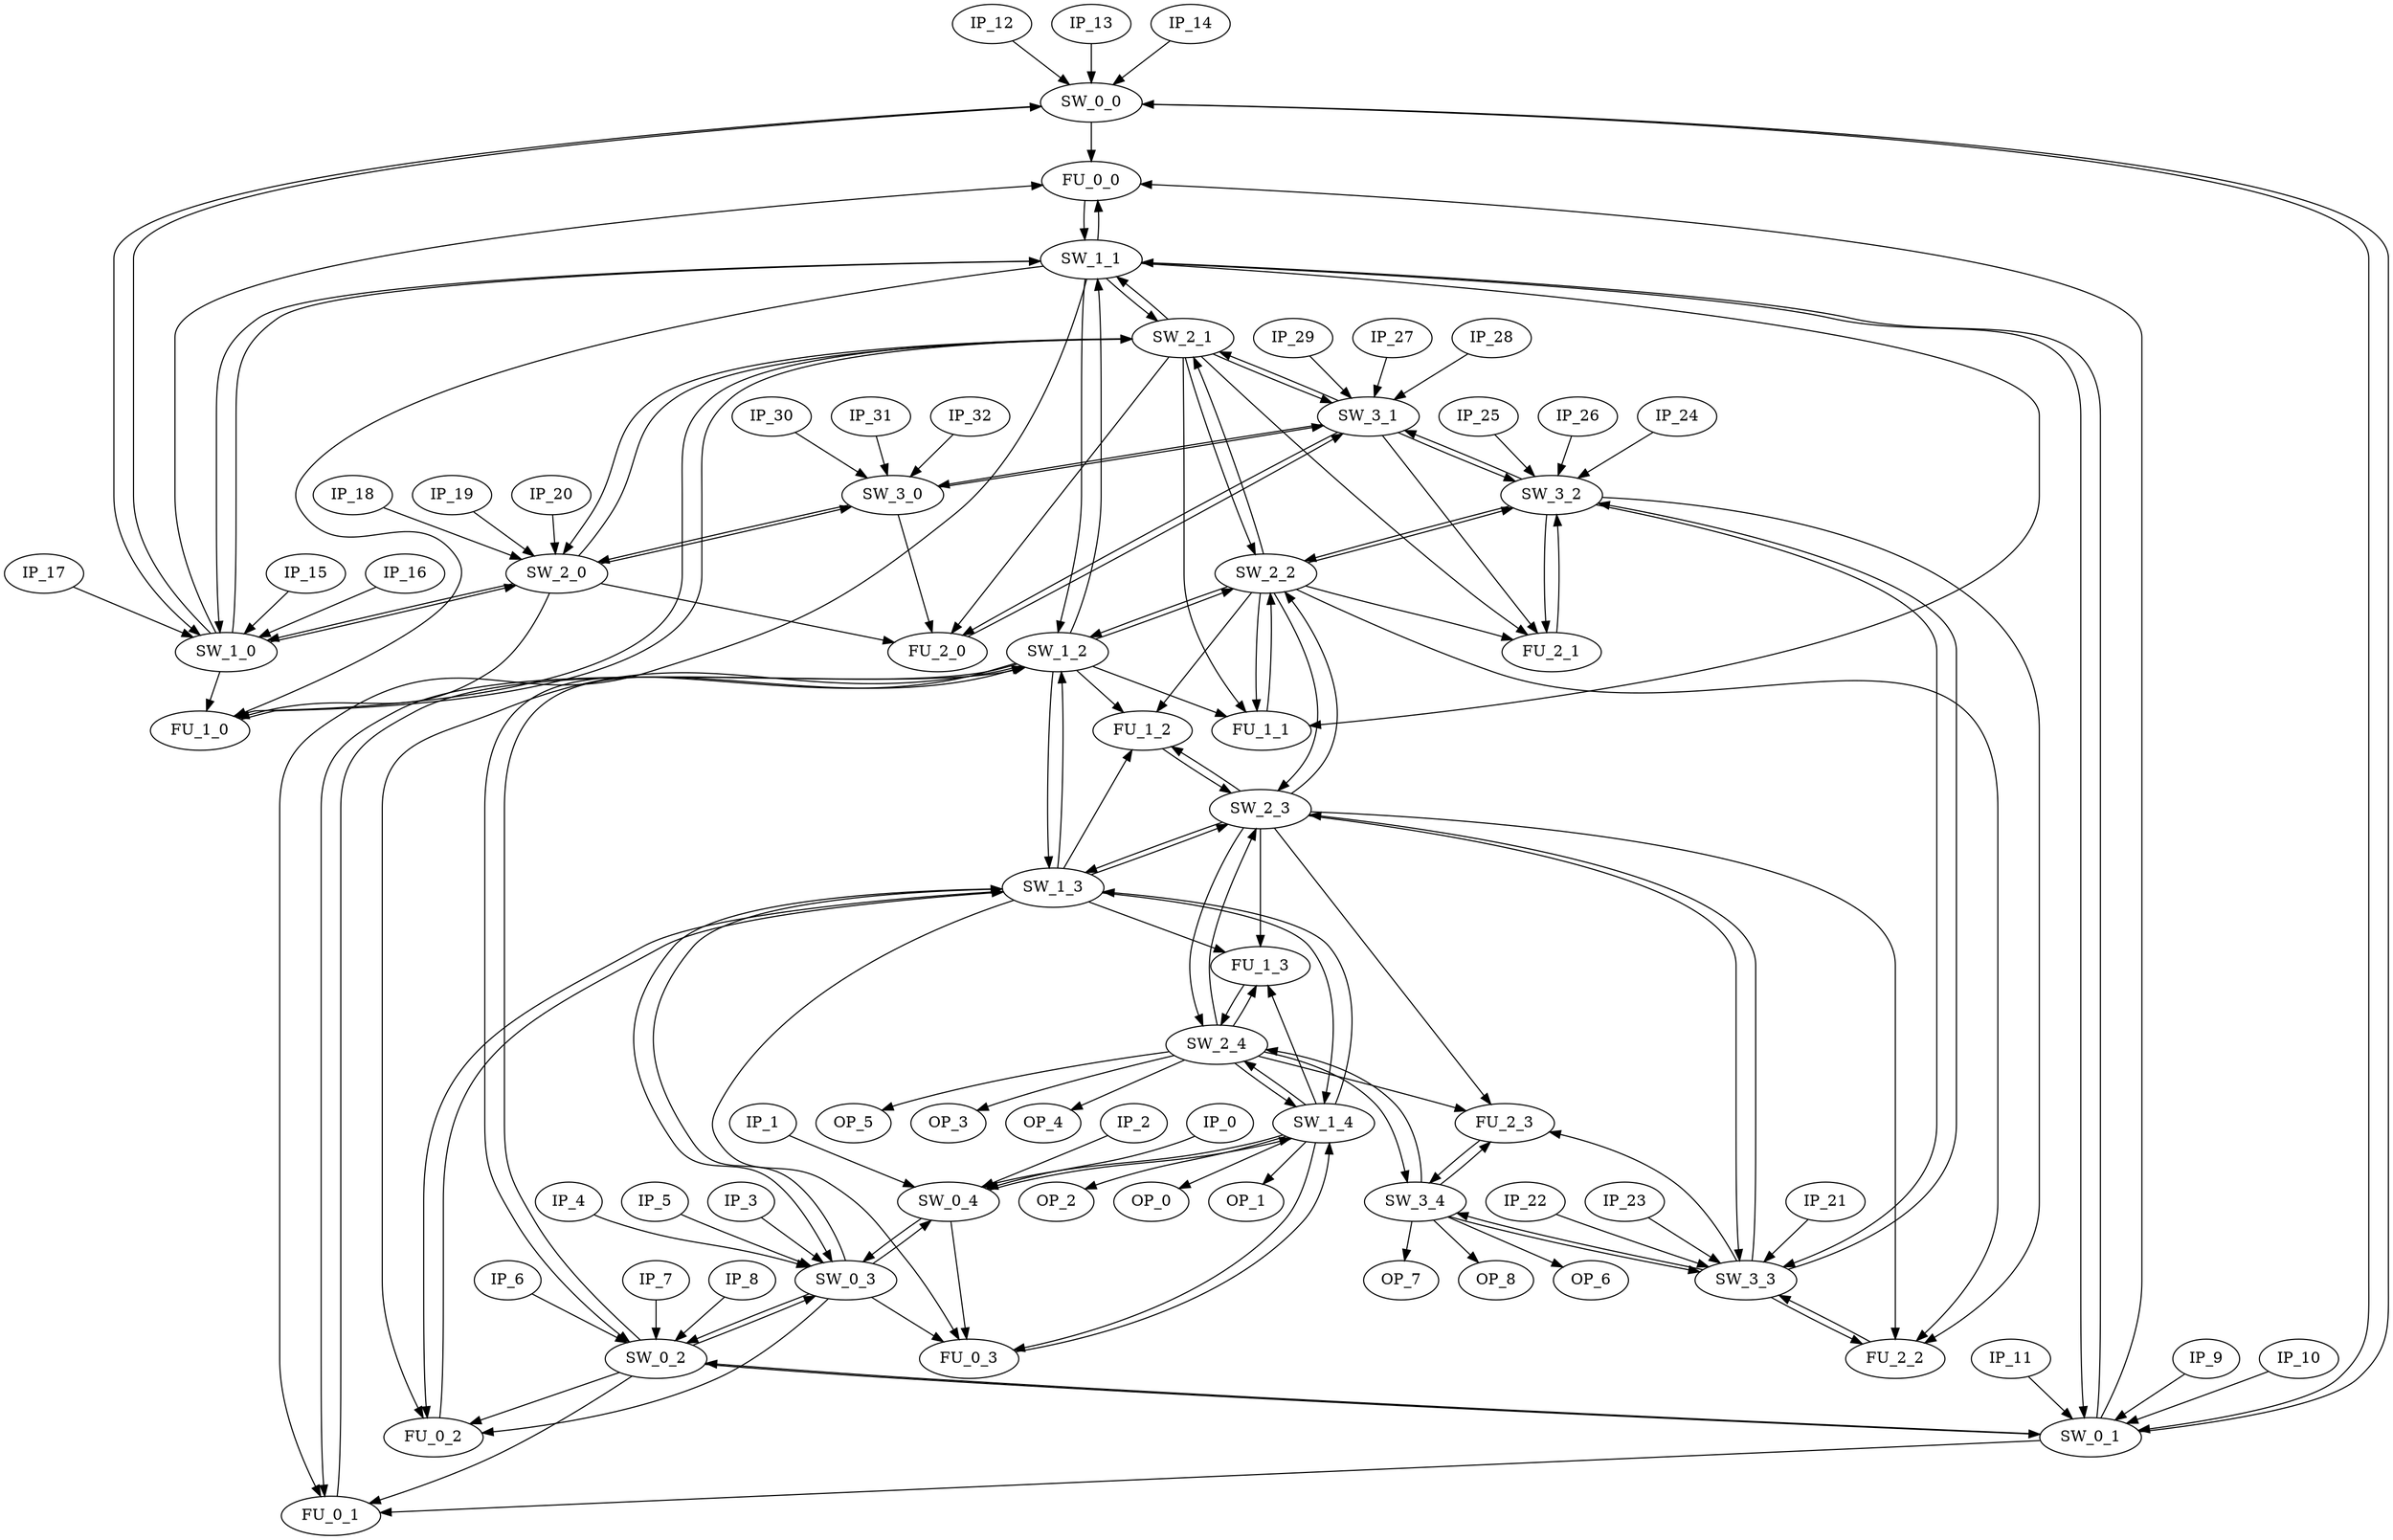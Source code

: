 Digraph G { 
SW_0_0 -> FU_0_0;
SW_0_0 -> SW_1_0;
SW_0_0 -> SW_0_1;
SW_0_1 -> FU_0_0;
SW_0_1 -> FU_0_1;
SW_0_1 -> SW_0_0;
SW_0_1 -> SW_1_1;
SW_0_1 -> SW_0_2;
SW_0_2 -> FU_0_1;
SW_0_2 -> FU_0_2;
SW_0_2 -> SW_0_1;
SW_0_2 -> SW_1_2;
SW_0_2 -> SW_0_3;
SW_0_3 -> FU_0_2;
SW_0_3 -> FU_0_3;
SW_0_3 -> SW_0_2;
SW_0_3 -> SW_1_3;
SW_0_3 -> SW_0_4;
SW_0_4 -> FU_0_3;
SW_0_4 -> SW_0_3;
SW_0_4 -> SW_1_4;
SW_1_0 -> FU_0_0;
SW_1_0 -> FU_1_0;
SW_1_0 -> SW_0_0;
SW_1_0 -> SW_2_0;
SW_1_0 -> SW_1_1;
SW_1_1 -> FU_0_0;
SW_1_1 -> FU_0_1;
SW_1_1 -> FU_1_0;
SW_1_1 -> FU_1_1;
SW_1_1 -> SW_0_1;
SW_1_1 -> SW_1_0;
SW_1_1 -> SW_2_1;
SW_1_1 -> SW_1_2;
SW_1_2 -> FU_0_1;
SW_1_2 -> FU_0_2;
SW_1_2 -> FU_1_1;
SW_1_2 -> FU_1_2;
SW_1_2 -> SW_0_2;
SW_1_2 -> SW_1_1;
SW_1_2 -> SW_2_2;
SW_1_2 -> SW_1_3;
SW_1_3 -> FU_0_2;
SW_1_3 -> FU_0_3;
SW_1_3 -> FU_1_2;
SW_1_3 -> FU_1_3;
SW_1_3 -> SW_0_3;
SW_1_3 -> SW_1_2;
SW_1_3 -> SW_2_3;
SW_1_3 -> SW_1_4;
SW_1_4 -> FU_0_3;
SW_1_4 -> FU_1_3;
SW_1_4 -> SW_0_4;
SW_1_4 -> SW_1_3;
SW_1_4 -> SW_2_4;
SW_1_4 -> OP_0;
SW_1_4 -> OP_1;
SW_1_4 -> OP_2;
SW_2_0 -> FU_1_0;
SW_2_0 -> FU_2_0;
SW_2_0 -> SW_1_0;
SW_2_0 -> SW_3_0;
SW_2_0 -> SW_2_1;
SW_2_1 -> FU_1_0;
SW_2_1 -> FU_1_1;
SW_2_1 -> FU_2_0;
SW_2_1 -> FU_2_1;
SW_2_1 -> SW_1_1;
SW_2_1 -> SW_2_0;
SW_2_1 -> SW_3_1;
SW_2_1 -> SW_2_2;
SW_2_2 -> FU_1_1;
SW_2_2 -> FU_1_2;
SW_2_2 -> FU_2_1;
SW_2_2 -> FU_2_2;
SW_2_2 -> SW_1_2;
SW_2_2 -> SW_2_1;
SW_2_2 -> SW_3_2;
SW_2_2 -> SW_2_3;
SW_2_3 -> FU_1_2;
SW_2_3 -> FU_1_3;
SW_2_3 -> FU_2_2;
SW_2_3 -> FU_2_3;
SW_2_3 -> SW_1_3;
SW_2_3 -> SW_2_2;
SW_2_3 -> SW_3_3;
SW_2_3 -> SW_2_4;
SW_2_4 -> FU_1_3;
SW_2_4 -> FU_2_3;
SW_2_4 -> SW_1_4;
SW_2_4 -> SW_2_3;
SW_2_4 -> SW_3_4;
SW_2_4 -> OP_3;
SW_2_4 -> OP_4;
SW_2_4 -> OP_5;
SW_3_0 -> FU_2_0;
SW_3_0 -> SW_2_0;
SW_3_0 -> SW_3_1;
SW_3_1 -> FU_2_0;
SW_3_1 -> FU_2_1;
SW_3_1 -> SW_2_1;
SW_3_1 -> SW_3_0;
SW_3_1 -> SW_3_2;
SW_3_2 -> FU_2_1;
SW_3_2 -> FU_2_2;
SW_3_2 -> SW_2_2;
SW_3_2 -> SW_3_1;
SW_3_2 -> SW_3_3;
SW_3_3 -> FU_2_2;
SW_3_3 -> FU_2_3;
SW_3_3 -> SW_2_3;
SW_3_3 -> SW_3_2;
SW_3_3 -> SW_3_4;
SW_3_4 -> FU_2_3;
SW_3_4 -> SW_2_4;
SW_3_4 -> SW_3_3;
SW_3_4 -> OP_6;
SW_3_4 -> OP_7;
SW_3_4 -> OP_8;
FU_0_0 -> SW_1_1;
FU_0_1 -> SW_1_2;
FU_0_2 -> SW_1_3;
FU_0_3 -> SW_1_4;
FU_1_0 -> SW_2_1;
FU_1_1 -> SW_2_2;
FU_1_2 -> SW_2_3;
FU_1_3 -> SW_2_4;
FU_2_0 -> SW_3_1;
FU_2_1 -> SW_3_2;
FU_2_2 -> SW_3_3;
FU_2_3 -> SW_3_4;
IP_0 -> SW_0_4;
IP_1 -> SW_0_4;
IP_2 -> SW_0_4;
IP_3 -> SW_0_3;
IP_4 -> SW_0_3;
IP_5 -> SW_0_3;
IP_6 -> SW_0_2;
IP_7 -> SW_0_2;
IP_8 -> SW_0_2;
IP_9 -> SW_0_1;
IP_10 -> SW_0_1;
IP_11 -> SW_0_1;
IP_12 -> SW_0_0;
IP_13 -> SW_0_0;
IP_14 -> SW_0_0;
IP_15 -> SW_1_0;
IP_16 -> SW_1_0;
IP_17 -> SW_1_0;
IP_18 -> SW_2_0;
IP_19 -> SW_2_0;
IP_20 -> SW_2_0;
IP_21 -> SW_3_3;
IP_22 -> SW_3_3;
IP_23 -> SW_3_3;
IP_24 -> SW_3_2;
IP_25 -> SW_3_2;
IP_26 -> SW_3_2;
IP_27 -> SW_3_1;
IP_28 -> SW_3_1;
IP_29 -> SW_3_1;
IP_30 -> SW_3_0;
IP_31 -> SW_3_0;
IP_32 -> SW_3_0;
}
